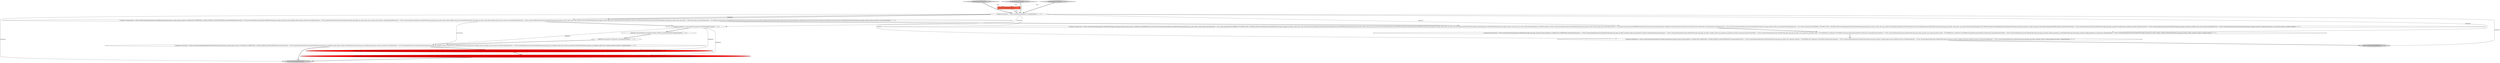 digraph {
5 [style = filled, label = "return composite@@@40@@@['1', '1', '0']", fillcolor = lightgray, shape = ellipse image = "AAA0AAABBB1BBB"];
11 [style = filled, label = "createPreferenceContent['0', '1', '0']", fillcolor = lightgray, shape = diamond image = "AAA0AAABBB2BBB"];
7 [style = filled, label = "rightPanel.setLayout(new GridLayout(1,false))@@@33@@@['1', '1', '0']", fillcolor = white, shape = ellipse image = "AAA0AAABBB1BBB"];
0 [style = filled, label = "Composite parent@@@2@@@['1', '1', '1']", fillcolor = tomato, shape = box image = "AAA0AAABBB1BBB"];
9 [style = filled, label = "{Composite commonGroup = UIUtils.createControlGroup(composite,SQLEditorMessages.pref_page_sql_editor_group_common,2,GridData.FILL_HORIZONTAL | GridData.VERTICAL_ALIGN_BEGINNING,0){invalidateBeforeExecuteCheck = UIUtils.createCheckbox(commonGroup,SQLEditorMessages.pref_page_sql_editor_label_invalidate_before_execute,null,false,2)soundOnQueryEnd = UIUtils.createCheckbox(commonGroup,SQLEditorMessages.pref_page_sql_editor_label_sound_on_query_end,null,false,2)updateDefaultAfterExecute = UIUtils.createCheckbox(commonGroup,SQLEditorMessages.pref_page_sql_editor_label_refresh_defaults_after_execute,SQLEditorMessages.pref_page_sql_editor_label_refresh_defaults_after_execute_tip,false,2)clearOutputBeforeExecute = UIUtils.createCheckbox(commonGroup,SQLEditorMessages.pref_page_sql_editor_label_clear_output_before_execute,SQLEditorMessages.pref_page_sql_editor_label_clear_output_before_execute_tip,false,2)UIUtils.createControlLabel(commonGroup,SQLEditorMessages.pref_page_sql_editor_label_sql_timeout + UIMessages.label_sec)executeTimeoutText = new Spinner(commonGroup,SWT.BORDER)executeTimeoutText.setSelection(0)executeTimeoutText.setDigits(0)executeTimeoutText.setIncrement(1)executeTimeoutText.setMinimum(0)executeTimeoutText.setMaximum(100000)executeTimeoutText.setToolTipText(SQLEditorMessages.pref_page_sql_editor_label_sql_timeout_tip)}}@@@4@@@['1', '1', '1']", fillcolor = white, shape = ellipse image = "AAA0AAABBB1BBB"];
16 [style = filled, label = "{Composite delimGroup = UIUtils.createControlGroup(composite,SQLEditorMessages.pref_page_sql_editor_group_delimiters,2,GridData.FILL_HORIZONTAL | GridData.VERTICAL_ALIGN_BEGINNING,0)statementDelimiterText = UIUtils.createLabelText(delimGroup,SQLEditorMessages.pref_page_sql_editor_text_statement_delimiter,\"\",SWT.BORDER,new GridData(32,SWT.DEFAULT))ignoreNativeDelimiter = UIUtils.createCheckbox(delimGroup,SQLEditorMessages.pref_page_sql_editor_checkbox_ignore_native_delimiter,null,false,2)blankLineDelimiter = UIUtils.createCheckbox(delimGroup,SQLEditorMessages.pref_page_sql_editor_checkbox_blank_line_delimiter,null,false,2)removeTrailingDelimiter = UIUtils.createCheckbox(delimGroup,SQLEditorMessages.pref_page_sql_editor_checkbox_remove_trailing_delimiter,null,false,2)}@@@62@@@['0', '0', '1']", fillcolor = white, shape = ellipse image = "AAA0AAABBB3BBB"];
13 [style = filled, label = "{Composite paramsGroup = UIUtils.createControlGroup(composite,SQLEditorMessages.pref_page_sql_editor_group_parameters,2,GridData.FILL_HORIZONTAL,0)enableSQLParameters = UIUtils.createCheckbox(paramsGroup,SQLEditorMessages.pref_page_sql_editor_checkbox_enable_sql_parameters,null,false,2)enableSQLAnonymousParameters = UIUtils.createCheckbox(paramsGroup,SQLEditorMessages.pref_page_sql_editor_checkbox_enable_sql_anonymous_parameters,null,false,2)anonymousParameterMarkText = UIUtils.createLabelText(paramsGroup,SQLEditorMessages.pref_page_sql_editor_text_anonymous_parameter_mark,\"\",SWT.BORDER,new GridData(32,SWT.DEFAULT))anonymousParameterMarkText.setTextLimit(1)namedParameterPrefixText = UIUtils.createLabelText(paramsGroup,SQLEditorMessages.pref_page_sql_editor_text_named_parameter_prefix,\"\",SWT.BORDER,new GridData(32,SWT.DEFAULT))namedParameterPrefixText.setTextLimit(1)enableParametersInDDL = UIUtils.createCheckbox(paramsGroup,SQLEditorMessages.pref_page_sql_editor_enable_parameters_in_ddl,SQLEditorMessages.pref_page_sql_editor_enable_parameters_in_ddl_tip,false,2)enableVariables = UIUtils.createCheckbox(paramsGroup,SQLEditorMessages.pref_page_sql_editor_enable_variables,SQLEditorMessages.pref_page_sql_editor_enable_variables_tip,false,2)}@@@51@@@['0', '0', '1']", fillcolor = white, shape = ellipse image = "AAA0AAABBB3BBB"];
8 [style = filled, label = "createPreferenceContent['1', '0', '0']", fillcolor = lightgray, shape = diamond image = "AAA0AAABBB1BBB"];
14 [style = filled, label = "{Composite scriptsGroup = UIUtils.createControlGroup(composite,SQLEditorMessages.pref_page_sql_editor_group_scripts,2,GridData.FILL_HORIZONTAL,0){UIUtils.createControlLabel(scriptsGroup,SQLEditorMessages.pref_page_sql_editor_label_commit_type)commitTypeCombo = new Combo(scriptsGroup,SWT.BORDER | SWT.DROP_DOWN | SWT.READ_ONLY)commitTypeCombo.add(SQLEditorMessages.pref_page_sql_editor_combo_item_script_end,SQLScriptCommitType.AT_END.ordinal())commitTypeCombo.add(SQLEditorMessages.pref_page_sql_editor_combo_item_each_line_autocommit,SQLScriptCommitType.AUTOCOMMIT.ordinal())commitTypeCombo.add(SQLEditorMessages.pref_page_sql_editor_combo_item_each_spec_line,SQLScriptCommitType.NLINES.ordinal())commitTypeCombo.add(SQLEditorMessages.pref_page_sql_editor_combo_item_no_commit,SQLScriptCommitType.NO_COMMIT.ordinal())}{UIUtils.createControlLabel(scriptsGroup,SQLEditorMessages.pref_page_sql_editor_label_commit_after_line)commitLinesText = new Spinner(scriptsGroup,SWT.BORDER)commitLinesText.setSelection(0)commitLinesText.setDigits(0)commitLinesText.setIncrement(1)commitLinesText.setMinimum(1)commitLinesText.setMaximum(1024 * 1024)}{UIUtils.createControlLabel(scriptsGroup,SQLEditorMessages.pref_page_sql_editor_label_error_handling)errorHandlingCombo = new Combo(scriptsGroup,SWT.BORDER | SWT.DROP_DOWN | SWT.READ_ONLY)errorHandlingCombo.add(SQLEditorMessages.pref_page_sql_editor_combo_item_stop_rollback,SQLScriptErrorHandling.STOP_ROLLBACK.ordinal())errorHandlingCombo.add(SQLEditorMessages.pref_page_sql_editor_combo_item_stop_commit,SQLScriptErrorHandling.STOP_COMMIT.ordinal())errorHandlingCombo.add(SQLEditorMessages.pref_page_sql_editor_combo_item_ignore,SQLScriptErrorHandling.IGNORE.ordinal())}fetchResultSetsCheck = UIUtils.createCheckbox(scriptsGroup,SQLEditorMessages.pref_page_sql_editor_checkbox_fetch_resultsets,null,false,2)resetCursorCheck = UIUtils.createCheckbox(scriptsGroup,SQLEditorMessages.pref_page_sql_editor_checkbox_reset_cursor,null,false,2)maxEditorCheck = UIUtils.createCheckbox(scriptsGroup,SQLEditorMessages.pref_page_sql_editor_checkbox_max_editor_on_script_exec,null,false,2)}@@@21@@@['0', '0', '1']", fillcolor = white, shape = ellipse image = "AAA0AAABBB3BBB"];
6 [style = filled, label = "{Composite afGroup = UIUtils.createControlGroup(rightPanel,SQLEditorMessages.pref_page_sql_format_group_auto_format,1,GridData.FILL_HORIZONTAL | GridData.VERTICAL_ALIGN_BEGINNING,0)afKeywordCase = UIUtils.createCheckbox(afGroup,SQLEditorMessages.pref_page_sql_format_label_convert_keyword_case,SQLEditorMessages.pref_page_sql_format_label_convert_keyword_case_tip,false,1)afExtractFromSource = UIUtils.createCheckbox(afGroup,SQLEditorMessages.pref_page_sql_format_label_extract_sql_from_source_code,SQLEditorMessages.pref_page_sql_format_label_extract_sql_from_source_code_tip,false,1)}@@@46@@@['1', '0', '0']", fillcolor = red, shape = ellipse image = "AAA1AAABBB1BBB"];
1 [style = filled, label = "Composite rightPanel = new Composite(composite,SWT.NONE)@@@31@@@['1', '1', '0']", fillcolor = white, shape = ellipse image = "AAA0AAABBB1BBB"];
3 [style = filled, label = "Composite composite = UIUtils.createPlaceholder(parent,2,5)@@@3@@@['1', '1', '1']", fillcolor = white, shape = ellipse image = "AAA0AAABBB1BBB"];
4 [style = filled, label = "rightPanel.setLayoutData(new GridData(GridData.VERTICAL_ALIGN_BEGINNING))@@@32@@@['1', '1', '0']", fillcolor = white, shape = ellipse image = "AAA0AAABBB1BBB"];
15 [style = filled, label = "createPreferenceContent['0', '0', '1']", fillcolor = lightgray, shape = diamond image = "AAA0AAABBB3BBB"];
10 [style = filled, label = "{Composite assistGroup = UIUtils.createControlGroup(rightPanel,SQLEditorMessages.pref_page_sql_format_group_search,1,GridData.FILL_HORIZONTAL | GridData.VERTICAL_ALIGN_BEGINNING,0)csMatchContains = UIUtils.createCheckbox(assistGroup,SQLEditorMessages.pref_page_sql_completion_label_match_contains,SQLEditorMessages.pref_page_sql_completion_label_match_contains_tip,false,2)csUseGlobalSearch = UIUtils.createCheckbox(assistGroup,SQLEditorMessages.pref_page_sql_completion_label_use_global_search,SQLEditorMessages.pref_page_sql_completion_label_use_global_search_tip,false,2)csShowColumnProcedures = UIUtils.createCheckbox(assistGroup,SQLEditorMessages.pref_page_sql_completion_label_show_column_procedures,SQLEditorMessages.pref_page_sql_completion_label_show_column_procedures_tip,false,2)}@@@34@@@['1', '1', '0']", fillcolor = white, shape = ellipse image = "AAA0AAABBB1BBB"];
12 [style = filled, label = "return composite@@@69@@@['0', '0', '1']", fillcolor = lightgray, shape = ellipse image = "AAA0AAABBB3BBB"];
2 [style = filled, label = "{Composite acGroup = UIUtils.createControlGroup(rightPanel,SQLEditorMessages.pref_page_sql_format_group_auto_close,1,GridData.FILL_HORIZONTAL | GridData.VERTICAL_ALIGN_BEGINNING,0)acSingleQuotesCheck = UIUtils.createCheckbox(acGroup,SQLEditorMessages.pref_page_sql_format_label_single_quotes,false)acDoubleQuotesCheck = UIUtils.createCheckbox(acGroup,SQLEditorMessages.pref_page_sql_format_label_double_quotes,false)acBracketsCheck = UIUtils.createCheckbox(acGroup,SQLEditorMessages.pref_page_sql_format_label_brackets,false)}@@@40@@@['1', '0', '0']", fillcolor = red, shape = ellipse image = "AAA1AAABBB1BBB"];
1->4 [style = bold, label=""];
1->6 [style = solid, label="rightPanel"];
7->10 [style = bold, label=""];
3->14 [style = solid, label="composite"];
2->6 [style = bold, label=""];
8->3 [style = bold, label=""];
15->3 [style = bold, label=""];
3->1 [style = solid, label="composite"];
15->0 [style = dotted, label="true"];
13->16 [style = bold, label=""];
4->7 [style = bold, label=""];
3->16 [style = solid, label="composite"];
3->9 [style = bold, label=""];
1->10 [style = solid, label="rightPanel"];
6->5 [style = bold, label=""];
10->5 [style = bold, label=""];
11->3 [style = bold, label=""];
11->0 [style = dotted, label="true"];
3->13 [style = solid, label="composite"];
1->2 [style = solid, label="rightPanel"];
9->14 [style = bold, label=""];
9->10 [style = solid, label="assistGroup"];
10->2 [style = bold, label=""];
8->0 [style = dotted, label="true"];
3->12 [style = solid, label="composite"];
14->13 [style = bold, label=""];
9->1 [style = bold, label=""];
3->5 [style = solid, label="composite"];
16->12 [style = bold, label=""];
3->9 [style = solid, label="composite"];
0->3 [style = solid, label="parent"];
}

